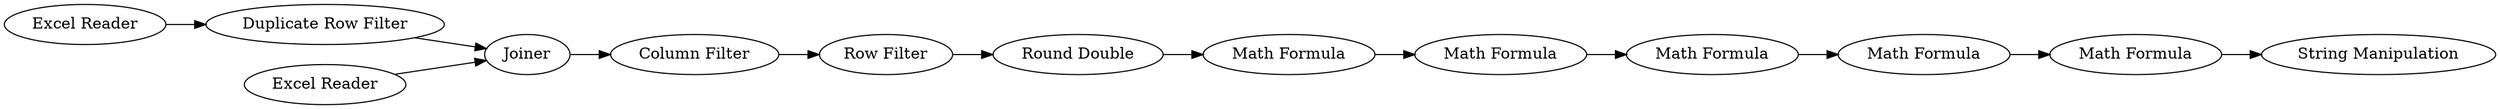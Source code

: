 digraph {
	12 -> 13
	7 -> 8
	4 -> 5
	8 -> 9
	3 -> 4
	2 -> 4
	5 -> 6
	11 -> 12
	9 -> 10
	6 -> 7
	10 -> 11
	1 -> 3
	5 [label="Column Filter"]
	13 [label="String Manipulation"]
	1 [label="Excel Reader"]
	7 [label="Round Double"]
	9 [label="Math Formula"]
	11 [label="Math Formula"]
	4 [label=Joiner]
	6 [label="Row Filter"]
	8 [label="Math Formula"]
	12 [label="Math Formula"]
	3 [label="Duplicate Row Filter"]
	2 [label="Excel Reader"]
	10 [label="Math Formula"]
	rankdir=LR
}
